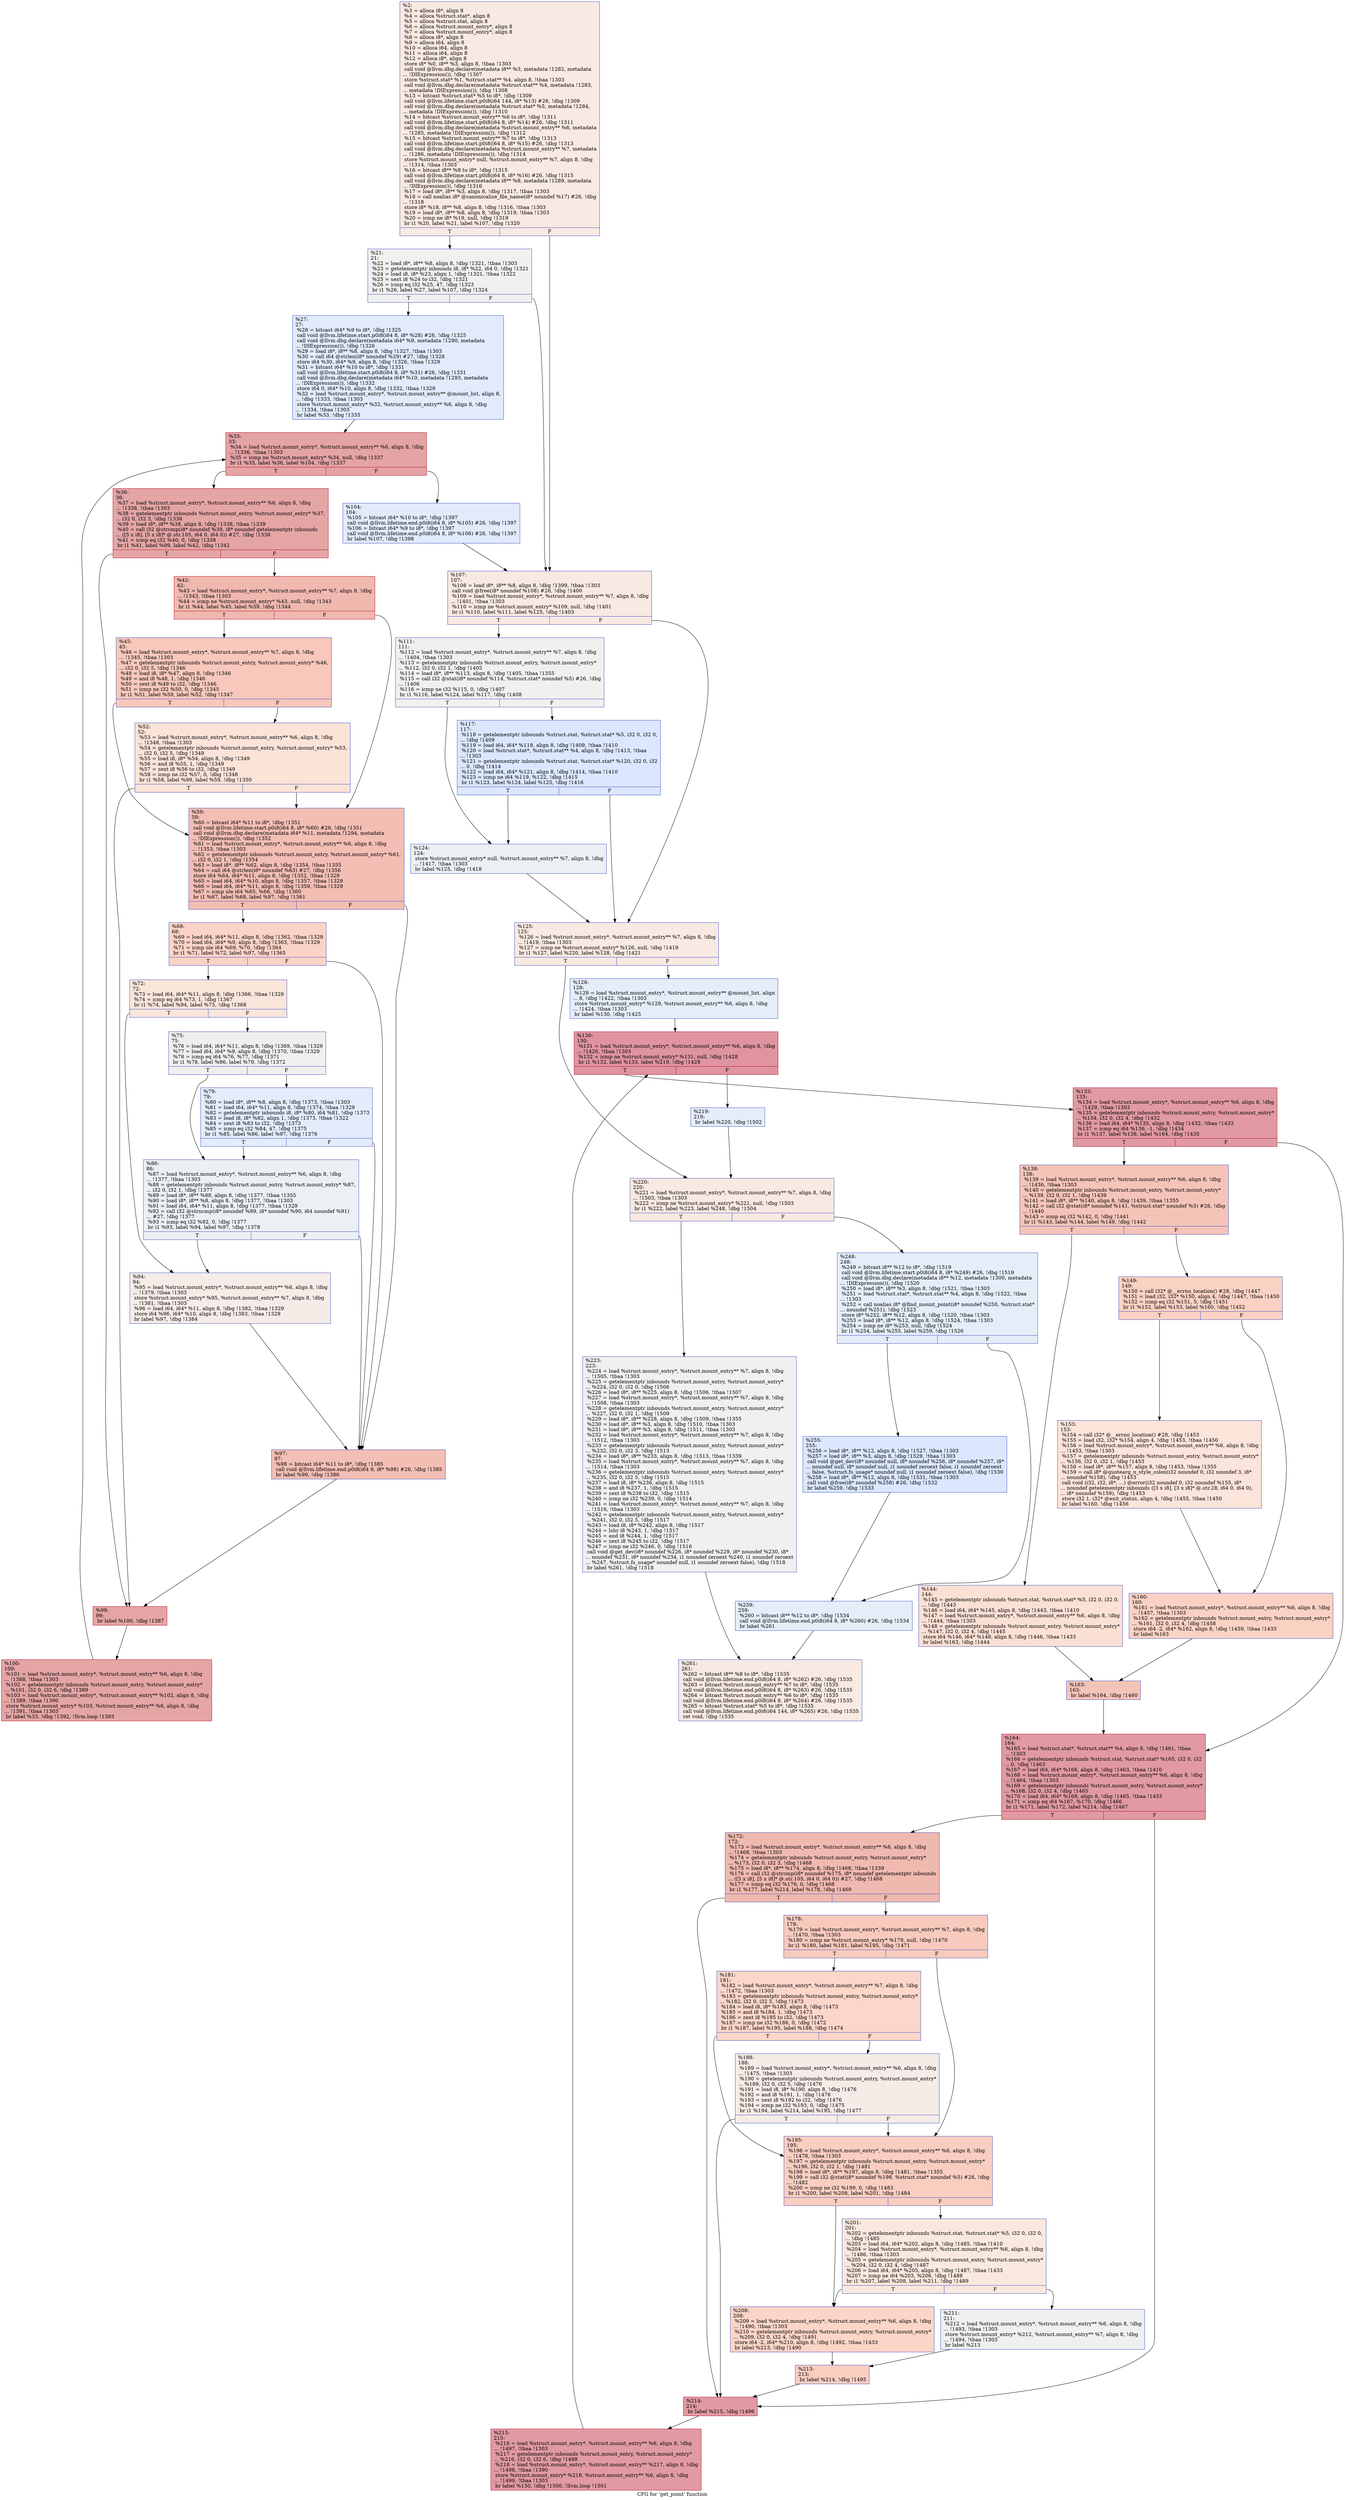 digraph "CFG for 'get_point' function" {
	label="CFG for 'get_point' function";

	Node0x1132480 [shape=record,color="#3d50c3ff", style=filled, fillcolor="#efcebd70",label="{%2:\l  %3 = alloca i8*, align 8\l  %4 = alloca %struct.stat*, align 8\l  %5 = alloca %struct.stat, align 8\l  %6 = alloca %struct.mount_entry*, align 8\l  %7 = alloca %struct.mount_entry*, align 8\l  %8 = alloca i8*, align 8\l  %9 = alloca i64, align 8\l  %10 = alloca i64, align 8\l  %11 = alloca i64, align 8\l  %12 = alloca i8*, align 8\l  store i8* %0, i8** %3, align 8, !tbaa !1303\l  call void @llvm.dbg.declare(metadata i8** %3, metadata !1282, metadata\l... !DIExpression()), !dbg !1307\l  store %struct.stat* %1, %struct.stat** %4, align 8, !tbaa !1303\l  call void @llvm.dbg.declare(metadata %struct.stat** %4, metadata !1283,\l... metadata !DIExpression()), !dbg !1308\l  %13 = bitcast %struct.stat* %5 to i8*, !dbg !1309\l  call void @llvm.lifetime.start.p0i8(i64 144, i8* %13) #26, !dbg !1309\l  call void @llvm.dbg.declare(metadata %struct.stat* %5, metadata !1284,\l... metadata !DIExpression()), !dbg !1310\l  %14 = bitcast %struct.mount_entry** %6 to i8*, !dbg !1311\l  call void @llvm.lifetime.start.p0i8(i64 8, i8* %14) #26, !dbg !1311\l  call void @llvm.dbg.declare(metadata %struct.mount_entry** %6, metadata\l... !1285, metadata !DIExpression()), !dbg !1312\l  %15 = bitcast %struct.mount_entry** %7 to i8*, !dbg !1313\l  call void @llvm.lifetime.start.p0i8(i64 8, i8* %15) #26, !dbg !1313\l  call void @llvm.dbg.declare(metadata %struct.mount_entry** %7, metadata\l... !1286, metadata !DIExpression()), !dbg !1314\l  store %struct.mount_entry* null, %struct.mount_entry** %7, align 8, !dbg\l... !1314, !tbaa !1303\l  %16 = bitcast i8** %8 to i8*, !dbg !1315\l  call void @llvm.lifetime.start.p0i8(i64 8, i8* %16) #26, !dbg !1315\l  call void @llvm.dbg.declare(metadata i8** %8, metadata !1289, metadata\l... !DIExpression()), !dbg !1316\l  %17 = load i8*, i8** %3, align 8, !dbg !1317, !tbaa !1303\l  %18 = call noalias i8* @canonicalize_file_name(i8* noundef %17) #26, !dbg\l... !1318\l  store i8* %18, i8** %8, align 8, !dbg !1316, !tbaa !1303\l  %19 = load i8*, i8** %8, align 8, !dbg !1319, !tbaa !1303\l  %20 = icmp ne i8* %19, null, !dbg !1319\l  br i1 %20, label %21, label %107, !dbg !1320\l|{<s0>T|<s1>F}}"];
	Node0x1132480:s0 -> Node0x1132610;
	Node0x1132480:s1 -> Node0x1132bb0;
	Node0x1132610 [shape=record,color="#3d50c3ff", style=filled, fillcolor="#dedcdb70",label="{%21:\l21:                                               \l  %22 = load i8*, i8** %8, align 8, !dbg !1321, !tbaa !1303\l  %23 = getelementptr inbounds i8, i8* %22, i64 0, !dbg !1321\l  %24 = load i8, i8* %23, align 1, !dbg !1321, !tbaa !1322\l  %25 = sext i8 %24 to i32, !dbg !1321\l  %26 = icmp eq i32 %25, 47, !dbg !1323\l  br i1 %26, label %27, label %107, !dbg !1324\l|{<s0>T|<s1>F}}"];
	Node0x1132610:s0 -> Node0x1132660;
	Node0x1132610:s1 -> Node0x1132bb0;
	Node0x1132660 [shape=record,color="#3d50c3ff", style=filled, fillcolor="#bbd1f870",label="{%27:\l27:                                               \l  %28 = bitcast i64* %9 to i8*, !dbg !1325\l  call void @llvm.lifetime.start.p0i8(i64 8, i8* %28) #26, !dbg !1325\l  call void @llvm.dbg.declare(metadata i64* %9, metadata !1290, metadata\l... !DIExpression()), !dbg !1326\l  %29 = load i8*, i8** %8, align 8, !dbg !1327, !tbaa !1303\l  %30 = call i64 @strlen(i8* noundef %29) #27, !dbg !1328\l  store i64 %30, i64* %9, align 8, !dbg !1326, !tbaa !1329\l  %31 = bitcast i64* %10 to i8*, !dbg !1331\l  call void @llvm.lifetime.start.p0i8(i64 8, i8* %31) #26, !dbg !1331\l  call void @llvm.dbg.declare(metadata i64* %10, metadata !1293, metadata\l... !DIExpression()), !dbg !1332\l  store i64 0, i64* %10, align 8, !dbg !1332, !tbaa !1329\l  %32 = load %struct.mount_entry*, %struct.mount_entry** @mount_list, align 8,\l... !dbg !1333, !tbaa !1303\l  store %struct.mount_entry* %32, %struct.mount_entry** %6, align 8, !dbg\l... !1334, !tbaa !1303\l  br label %33, !dbg !1335\l}"];
	Node0x1132660 -> Node0x11326b0;
	Node0x11326b0 [shape=record,color="#b70d28ff", style=filled, fillcolor="#c32e3170",label="{%33:\l33:                                               \l  %34 = load %struct.mount_entry*, %struct.mount_entry** %6, align 8, !dbg\l... !1336, !tbaa !1303\l  %35 = icmp ne %struct.mount_entry* %34, null, !dbg !1337\l  br i1 %35, label %36, label %104, !dbg !1337\l|{<s0>T|<s1>F}}"];
	Node0x11326b0:s0 -> Node0x1132700;
	Node0x11326b0:s1 -> Node0x1132b60;
	Node0x1132700 [shape=record,color="#b70d28ff", style=filled, fillcolor="#c5333470",label="{%36:\l36:                                               \l  %37 = load %struct.mount_entry*, %struct.mount_entry** %6, align 8, !dbg\l... !1338, !tbaa !1303\l  %38 = getelementptr inbounds %struct.mount_entry, %struct.mount_entry* %37,\l... i32 0, i32 3, !dbg !1338\l  %39 = load i8*, i8** %38, align 8, !dbg !1338, !tbaa !1339\l  %40 = call i32 @strcmp(i8* noundef %39, i8* noundef getelementptr inbounds\l... ([5 x i8], [5 x i8]* @.str.105, i64 0, i64 0)) #27, !dbg !1338\l  %41 = icmp eq i32 %40, 0, !dbg !1338\l  br i1 %41, label %99, label %42, !dbg !1342\l|{<s0>T|<s1>F}}"];
	Node0x1132700:s0 -> Node0x1132ac0;
	Node0x1132700:s1 -> Node0x1132750;
	Node0x1132750 [shape=record,color="#b70d28ff", style=filled, fillcolor="#dc5d4a70",label="{%42:\l42:                                               \l  %43 = load %struct.mount_entry*, %struct.mount_entry** %7, align 8, !dbg\l... !1343, !tbaa !1303\l  %44 = icmp ne %struct.mount_entry* %43, null, !dbg !1343\l  br i1 %44, label %45, label %59, !dbg !1344\l|{<s0>T|<s1>F}}"];
	Node0x1132750:s0 -> Node0x11327a0;
	Node0x1132750:s1 -> Node0x1132840;
	Node0x11327a0 [shape=record,color="#3d50c3ff", style=filled, fillcolor="#ed836670",label="{%45:\l45:                                               \l  %46 = load %struct.mount_entry*, %struct.mount_entry** %7, align 8, !dbg\l... !1345, !tbaa !1303\l  %47 = getelementptr inbounds %struct.mount_entry, %struct.mount_entry* %46,\l... i32 0, i32 5, !dbg !1346\l  %48 = load i8, i8* %47, align 8, !dbg !1346\l  %49 = and i8 %48, 1, !dbg !1346\l  %50 = zext i8 %49 to i32, !dbg !1346\l  %51 = icmp ne i32 %50, 0, !dbg !1345\l  br i1 %51, label %59, label %52, !dbg !1347\l|{<s0>T|<s1>F}}"];
	Node0x11327a0:s0 -> Node0x1132840;
	Node0x11327a0:s1 -> Node0x11327f0;
	Node0x11327f0 [shape=record,color="#3d50c3ff", style=filled, fillcolor="#f6bfa670",label="{%52:\l52:                                               \l  %53 = load %struct.mount_entry*, %struct.mount_entry** %6, align 8, !dbg\l... !1348, !tbaa !1303\l  %54 = getelementptr inbounds %struct.mount_entry, %struct.mount_entry* %53,\l... i32 0, i32 5, !dbg !1349\l  %55 = load i8, i8* %54, align 8, !dbg !1349\l  %56 = and i8 %55, 1, !dbg !1349\l  %57 = zext i8 %56 to i32, !dbg !1349\l  %58 = icmp ne i32 %57, 0, !dbg !1348\l  br i1 %58, label %99, label %59, !dbg !1350\l|{<s0>T|<s1>F}}"];
	Node0x11327f0:s0 -> Node0x1132ac0;
	Node0x11327f0:s1 -> Node0x1132840;
	Node0x1132840 [shape=record,color="#3d50c3ff", style=filled, fillcolor="#e36c5570",label="{%59:\l59:                                               \l  %60 = bitcast i64* %11 to i8*, !dbg !1351\l  call void @llvm.lifetime.start.p0i8(i64 8, i8* %60) #26, !dbg !1351\l  call void @llvm.dbg.declare(metadata i64* %11, metadata !1294, metadata\l... !DIExpression()), !dbg !1352\l  %61 = load %struct.mount_entry*, %struct.mount_entry** %6, align 8, !dbg\l... !1353, !tbaa !1303\l  %62 = getelementptr inbounds %struct.mount_entry, %struct.mount_entry* %61,\l... i32 0, i32 1, !dbg !1354\l  %63 = load i8*, i8** %62, align 8, !dbg !1354, !tbaa !1355\l  %64 = call i64 @strlen(i8* noundef %63) #27, !dbg !1356\l  store i64 %64, i64* %11, align 8, !dbg !1352, !tbaa !1329\l  %65 = load i64, i64* %10, align 8, !dbg !1357, !tbaa !1329\l  %66 = load i64, i64* %11, align 8, !dbg !1359, !tbaa !1329\l  %67 = icmp ule i64 %65, %66, !dbg !1360\l  br i1 %67, label %68, label %97, !dbg !1361\l|{<s0>T|<s1>F}}"];
	Node0x1132840:s0 -> Node0x1132890;
	Node0x1132840:s1 -> Node0x1132a70;
	Node0x1132890 [shape=record,color="#3d50c3ff", style=filled, fillcolor="#f59c7d70",label="{%68:\l68:                                               \l  %69 = load i64, i64* %11, align 8, !dbg !1362, !tbaa !1329\l  %70 = load i64, i64* %9, align 8, !dbg !1363, !tbaa !1329\l  %71 = icmp ule i64 %69, %70, !dbg !1364\l  br i1 %71, label %72, label %97, !dbg !1365\l|{<s0>T|<s1>F}}"];
	Node0x1132890:s0 -> Node0x11328e0;
	Node0x1132890:s1 -> Node0x1132a70;
	Node0x11328e0 [shape=record,color="#3d50c3ff", style=filled, fillcolor="#f4c5ad70",label="{%72:\l72:                                               \l  %73 = load i64, i64* %11, align 8, !dbg !1366, !tbaa !1329\l  %74 = icmp eq i64 %73, 1, !dbg !1367\l  br i1 %74, label %94, label %75, !dbg !1368\l|{<s0>T|<s1>F}}"];
	Node0x11328e0:s0 -> Node0x1132a20;
	Node0x11328e0:s1 -> Node0x1132930;
	Node0x1132930 [shape=record,color="#3d50c3ff", style=filled, fillcolor="#e0dbd870",label="{%75:\l75:                                               \l  %76 = load i64, i64* %11, align 8, !dbg !1369, !tbaa !1329\l  %77 = load i64, i64* %9, align 8, !dbg !1370, !tbaa !1329\l  %78 = icmp eq i64 %76, %77, !dbg !1371\l  br i1 %78, label %86, label %79, !dbg !1372\l|{<s0>T|<s1>F}}"];
	Node0x1132930:s0 -> Node0x11329d0;
	Node0x1132930:s1 -> Node0x1132980;
	Node0x1132980 [shape=record,color="#3d50c3ff", style=filled, fillcolor="#bfd3f670",label="{%79:\l79:                                               \l  %80 = load i8*, i8** %8, align 8, !dbg !1373, !tbaa !1303\l  %81 = load i64, i64* %11, align 8, !dbg !1374, !tbaa !1329\l  %82 = getelementptr inbounds i8, i8* %80, i64 %81, !dbg !1373\l  %83 = load i8, i8* %82, align 1, !dbg !1373, !tbaa !1322\l  %84 = sext i8 %83 to i32, !dbg !1373\l  %85 = icmp eq i32 %84, 47, !dbg !1375\l  br i1 %85, label %86, label %97, !dbg !1376\l|{<s0>T|<s1>F}}"];
	Node0x1132980:s0 -> Node0x11329d0;
	Node0x1132980:s1 -> Node0x1132a70;
	Node0x11329d0 [shape=record,color="#3d50c3ff", style=filled, fillcolor="#d4dbe670",label="{%86:\l86:                                               \l  %87 = load %struct.mount_entry*, %struct.mount_entry** %6, align 8, !dbg\l... !1377, !tbaa !1303\l  %88 = getelementptr inbounds %struct.mount_entry, %struct.mount_entry* %87,\l... i32 0, i32 1, !dbg !1377\l  %89 = load i8*, i8** %88, align 8, !dbg !1377, !tbaa !1355\l  %90 = load i8*, i8** %8, align 8, !dbg !1377, !tbaa !1303\l  %91 = load i64, i64* %11, align 8, !dbg !1377, !tbaa !1329\l  %92 = call i32 @strncmp(i8* noundef %89, i8* noundef %90, i64 noundef %91)\l... #27, !dbg !1377\l  %93 = icmp eq i32 %92, 0, !dbg !1377\l  br i1 %93, label %94, label %97, !dbg !1378\l|{<s0>T|<s1>F}}"];
	Node0x11329d0:s0 -> Node0x1132a20;
	Node0x11329d0:s1 -> Node0x1132a70;
	Node0x1132a20 [shape=record,color="#3d50c3ff", style=filled, fillcolor="#ead5c970",label="{%94:\l94:                                               \l  %95 = load %struct.mount_entry*, %struct.mount_entry** %6, align 8, !dbg\l... !1379, !tbaa !1303\l  store %struct.mount_entry* %95, %struct.mount_entry** %7, align 8, !dbg\l... !1381, !tbaa !1303\l  %96 = load i64, i64* %11, align 8, !dbg !1382, !tbaa !1329\l  store i64 %96, i64* %10, align 8, !dbg !1383, !tbaa !1329\l  br label %97, !dbg !1384\l}"];
	Node0x1132a20 -> Node0x1132a70;
	Node0x1132a70 [shape=record,color="#3d50c3ff", style=filled, fillcolor="#e36c5570",label="{%97:\l97:                                               \l  %98 = bitcast i64* %11 to i8*, !dbg !1385\l  call void @llvm.lifetime.end.p0i8(i64 8, i8* %98) #26, !dbg !1385\l  br label %99, !dbg !1386\l}"];
	Node0x1132a70 -> Node0x1132ac0;
	Node0x1132ac0 [shape=record,color="#b70d28ff", style=filled, fillcolor="#c5333470",label="{%99:\l99:                                               \l  br label %100, !dbg !1387\l}"];
	Node0x1132ac0 -> Node0x1132b10;
	Node0x1132b10 [shape=record,color="#b70d28ff", style=filled, fillcolor="#c5333470",label="{%100:\l100:                                              \l  %101 = load %struct.mount_entry*, %struct.mount_entry** %6, align 8, !dbg\l... !1388, !tbaa !1303\l  %102 = getelementptr inbounds %struct.mount_entry, %struct.mount_entry*\l... %101, i32 0, i32 6, !dbg !1389\l  %103 = load %struct.mount_entry*, %struct.mount_entry** %102, align 8, !dbg\l... !1389, !tbaa !1390\l  store %struct.mount_entry* %103, %struct.mount_entry** %6, align 8, !dbg\l... !1391, !tbaa !1303\l  br label %33, !dbg !1392, !llvm.loop !1393\l}"];
	Node0x1132b10 -> Node0x11326b0;
	Node0x1132b60 [shape=record,color="#3d50c3ff", style=filled, fillcolor="#bbd1f870",label="{%104:\l104:                                              \l  %105 = bitcast i64* %10 to i8*, !dbg !1397\l  call void @llvm.lifetime.end.p0i8(i64 8, i8* %105) #26, !dbg !1397\l  %106 = bitcast i64* %9 to i8*, !dbg !1397\l  call void @llvm.lifetime.end.p0i8(i64 8, i8* %106) #26, !dbg !1397\l  br label %107, !dbg !1398\l}"];
	Node0x1132b60 -> Node0x1132bb0;
	Node0x1132bb0 [shape=record,color="#3d50c3ff", style=filled, fillcolor="#efcebd70",label="{%107:\l107:                                              \l  %108 = load i8*, i8** %8, align 8, !dbg !1399, !tbaa !1303\l  call void @free(i8* noundef %108) #26, !dbg !1400\l  %109 = load %struct.mount_entry*, %struct.mount_entry** %7, align 8, !dbg\l... !1401, !tbaa !1303\l  %110 = icmp ne %struct.mount_entry* %109, null, !dbg !1401\l  br i1 %110, label %111, label %125, !dbg !1403\l|{<s0>T|<s1>F}}"];
	Node0x1132bb0:s0 -> Node0x1132c00;
	Node0x1132bb0:s1 -> Node0x1132cf0;
	Node0x1132c00 [shape=record,color="#3d50c3ff", style=filled, fillcolor="#dedcdb70",label="{%111:\l111:                                              \l  %112 = load %struct.mount_entry*, %struct.mount_entry** %7, align 8, !dbg\l... !1404, !tbaa !1303\l  %113 = getelementptr inbounds %struct.mount_entry, %struct.mount_entry*\l... %112, i32 0, i32 1, !dbg !1405\l  %114 = load i8*, i8** %113, align 8, !dbg !1405, !tbaa !1355\l  %115 = call i32 @stat(i8* noundef %114, %struct.stat* noundef %5) #26, !dbg\l... !1406\l  %116 = icmp ne i32 %115, 0, !dbg !1407\l  br i1 %116, label %124, label %117, !dbg !1408\l|{<s0>T|<s1>F}}"];
	Node0x1132c00:s0 -> Node0x1132ca0;
	Node0x1132c00:s1 -> Node0x1132c50;
	Node0x1132c50 [shape=record,color="#3d50c3ff", style=filled, fillcolor="#aec9fc70",label="{%117:\l117:                                              \l  %118 = getelementptr inbounds %struct.stat, %struct.stat* %5, i32 0, i32 0,\l... !dbg !1409\l  %119 = load i64, i64* %118, align 8, !dbg !1409, !tbaa !1410\l  %120 = load %struct.stat*, %struct.stat** %4, align 8, !dbg !1413, !tbaa\l... !1303\l  %121 = getelementptr inbounds %struct.stat, %struct.stat* %120, i32 0, i32\l... 0, !dbg !1414\l  %122 = load i64, i64* %121, align 8, !dbg !1414, !tbaa !1410\l  %123 = icmp ne i64 %119, %122, !dbg !1415\l  br i1 %123, label %124, label %125, !dbg !1416\l|{<s0>T|<s1>F}}"];
	Node0x1132c50:s0 -> Node0x1132ca0;
	Node0x1132c50:s1 -> Node0x1132cf0;
	Node0x1132ca0 [shape=record,color="#3d50c3ff", style=filled, fillcolor="#d6dce470",label="{%124:\l124:                                              \l  store %struct.mount_entry* null, %struct.mount_entry** %7, align 8, !dbg\l... !1417, !tbaa !1303\l  br label %125, !dbg !1418\l}"];
	Node0x1132ca0 -> Node0x1132cf0;
	Node0x1132cf0 [shape=record,color="#3d50c3ff", style=filled, fillcolor="#efcebd70",label="{%125:\l125:                                              \l  %126 = load %struct.mount_entry*, %struct.mount_entry** %7, align 8, !dbg\l... !1419, !tbaa !1303\l  %127 = icmp ne %struct.mount_entry* %126, null, !dbg !1419\l  br i1 %127, label %220, label %128, !dbg !1421\l|{<s0>T|<s1>F}}"];
	Node0x1132cf0:s0 -> Node0x1133420;
	Node0x1132cf0:s1 -> Node0x1132d40;
	Node0x1132d40 [shape=record,color="#3d50c3ff", style=filled, fillcolor="#c5d6f270",label="{%128:\l128:                                              \l  %129 = load %struct.mount_entry*, %struct.mount_entry** @mount_list, align\l... 8, !dbg !1422, !tbaa !1303\l  store %struct.mount_entry* %129, %struct.mount_entry** %6, align 8, !dbg\l... !1424, !tbaa !1303\l  br label %130, !dbg !1425\l}"];
	Node0x1132d40 -> Node0x1132d90;
	Node0x1132d90 [shape=record,color="#b70d28ff", style=filled, fillcolor="#b70d2870",label="{%130:\l130:                                              \l  %131 = load %struct.mount_entry*, %struct.mount_entry** %6, align 8, !dbg\l... !1426, !tbaa !1303\l  %132 = icmp ne %struct.mount_entry* %131, null, !dbg !1428\l  br i1 %132, label %133, label %219, !dbg !1428\l|{<s0>T|<s1>F}}"];
	Node0x1132d90:s0 -> Node0x1132de0;
	Node0x1132d90:s1 -> Node0x11333d0;
	Node0x1132de0 [shape=record,color="#b70d28ff", style=filled, fillcolor="#bb1b2c70",label="{%133:\l133:                                              \l  %134 = load %struct.mount_entry*, %struct.mount_entry** %6, align 8, !dbg\l... !1429, !tbaa !1303\l  %135 = getelementptr inbounds %struct.mount_entry, %struct.mount_entry*\l... %134, i32 0, i32 4, !dbg !1432\l  %136 = load i64, i64* %135, align 8, !dbg !1432, !tbaa !1433\l  %137 = icmp eq i64 %136, -1, !dbg !1434\l  br i1 %137, label %138, label %164, !dbg !1435\l|{<s0>T|<s1>F}}"];
	Node0x1132de0:s0 -> Node0x1132e30;
	Node0x1132de0:s1 -> Node0x1133010;
	Node0x1132e30 [shape=record,color="#3d50c3ff", style=filled, fillcolor="#e97a5f70",label="{%138:\l138:                                              \l  %139 = load %struct.mount_entry*, %struct.mount_entry** %6, align 8, !dbg\l... !1436, !tbaa !1303\l  %140 = getelementptr inbounds %struct.mount_entry, %struct.mount_entry*\l... %139, i32 0, i32 1, !dbg !1439\l  %141 = load i8*, i8** %140, align 8, !dbg !1439, !tbaa !1355\l  %142 = call i32 @stat(i8* noundef %141, %struct.stat* noundef %5) #26, !dbg\l... !1440\l  %143 = icmp eq i32 %142, 0, !dbg !1441\l  br i1 %143, label %144, label %149, !dbg !1442\l|{<s0>T|<s1>F}}"];
	Node0x1132e30:s0 -> Node0x1132e80;
	Node0x1132e30:s1 -> Node0x1132ed0;
	Node0x1132e80 [shape=record,color="#3d50c3ff", style=filled, fillcolor="#f7b99e70",label="{%144:\l144:                                              \l  %145 = getelementptr inbounds %struct.stat, %struct.stat* %5, i32 0, i32 0,\l... !dbg !1443\l  %146 = load i64, i64* %145, align 8, !dbg !1443, !tbaa !1410\l  %147 = load %struct.mount_entry*, %struct.mount_entry** %6, align 8, !dbg\l... !1444, !tbaa !1303\l  %148 = getelementptr inbounds %struct.mount_entry, %struct.mount_entry*\l... %147, i32 0, i32 4, !dbg !1445\l  store i64 %146, i64* %148, align 8, !dbg !1446, !tbaa !1433\l  br label %163, !dbg !1444\l}"];
	Node0x1132e80 -> Node0x1132fc0;
	Node0x1132ed0 [shape=record,color="#3d50c3ff", style=filled, fillcolor="#f4987a70",label="{%149:\l149:                                              \l  %150 = call i32* @__errno_location() #28, !dbg !1447\l  %151 = load i32, i32* %150, align 4, !dbg !1447, !tbaa !1450\l  %152 = icmp eq i32 %151, 5, !dbg !1451\l  br i1 %152, label %153, label %160, !dbg !1452\l|{<s0>T|<s1>F}}"];
	Node0x1132ed0:s0 -> Node0x1132f20;
	Node0x1132ed0:s1 -> Node0x1132f70;
	Node0x1132f20 [shape=record,color="#3d50c3ff", style=filled, fillcolor="#f5c1a970",label="{%153:\l153:                                              \l  %154 = call i32* @__errno_location() #28, !dbg !1453\l  %155 = load i32, i32* %154, align 4, !dbg !1453, !tbaa !1450\l  %156 = load %struct.mount_entry*, %struct.mount_entry** %6, align 8, !dbg\l... !1453, !tbaa !1303\l  %157 = getelementptr inbounds %struct.mount_entry, %struct.mount_entry*\l... %156, i32 0, i32 1, !dbg !1453\l  %158 = load i8*, i8** %157, align 8, !dbg !1453, !tbaa !1355\l  %159 = call i8* @quotearg_n_style_colon(i32 noundef 0, i32 noundef 3, i8*\l... noundef %158), !dbg !1453\l  call void (i32, i32, i8*, ...) @error(i32 noundef 0, i32 noundef %155, i8*\l... noundef getelementptr inbounds ([3 x i8], [3 x i8]* @.str.28, i64 0, i64 0),\l... i8* noundef %159), !dbg !1453\l  store i32 1, i32* @exit_status, align 4, !dbg !1455, !tbaa !1450\l  br label %160, !dbg !1456\l}"];
	Node0x1132f20 -> Node0x1132f70;
	Node0x1132f70 [shape=record,color="#3d50c3ff", style=filled, fillcolor="#f4987a70",label="{%160:\l160:                                              \l  %161 = load %struct.mount_entry*, %struct.mount_entry** %6, align 8, !dbg\l... !1457, !tbaa !1303\l  %162 = getelementptr inbounds %struct.mount_entry, %struct.mount_entry*\l... %161, i32 0, i32 4, !dbg !1458\l  store i64 -2, i64* %162, align 8, !dbg !1459, !tbaa !1433\l  br label %163\l}"];
	Node0x1132f70 -> Node0x1132fc0;
	Node0x1132fc0 [shape=record,color="#3d50c3ff", style=filled, fillcolor="#e97a5f70",label="{%163:\l163:                                              \l  br label %164, !dbg !1460\l}"];
	Node0x1132fc0 -> Node0x1133010;
	Node0x1133010 [shape=record,color="#b70d28ff", style=filled, fillcolor="#bb1b2c70",label="{%164:\l164:                                              \l  %165 = load %struct.stat*, %struct.stat** %4, align 8, !dbg !1461, !tbaa\l... !1303\l  %166 = getelementptr inbounds %struct.stat, %struct.stat* %165, i32 0, i32\l... 0, !dbg !1463\l  %167 = load i64, i64* %166, align 8, !dbg !1463, !tbaa !1410\l  %168 = load %struct.mount_entry*, %struct.mount_entry** %6, align 8, !dbg\l... !1464, !tbaa !1303\l  %169 = getelementptr inbounds %struct.mount_entry, %struct.mount_entry*\l... %168, i32 0, i32 4, !dbg !1465\l  %170 = load i64, i64* %169, align 8, !dbg !1465, !tbaa !1433\l  %171 = icmp eq i64 %167, %170, !dbg !1466\l  br i1 %171, label %172, label %214, !dbg !1467\l|{<s0>T|<s1>F}}"];
	Node0x1133010:s0 -> Node0x1133060;
	Node0x1133010:s1 -> Node0x1133330;
	Node0x1133060 [shape=record,color="#3d50c3ff", style=filled, fillcolor="#de614d70",label="{%172:\l172:                                              \l  %173 = load %struct.mount_entry*, %struct.mount_entry** %6, align 8, !dbg\l... !1468, !tbaa !1303\l  %174 = getelementptr inbounds %struct.mount_entry, %struct.mount_entry*\l... %173, i32 0, i32 3, !dbg !1468\l  %175 = load i8*, i8** %174, align 8, !dbg !1468, !tbaa !1339\l  %176 = call i32 @strcmp(i8* noundef %175, i8* noundef getelementptr inbounds\l... ([5 x i8], [5 x i8]* @.str.105, i64 0, i64 0)) #27, !dbg !1468\l  %177 = icmp eq i32 %176, 0, !dbg !1468\l  br i1 %177, label %214, label %178, !dbg !1469\l|{<s0>T|<s1>F}}"];
	Node0x1133060:s0 -> Node0x1133330;
	Node0x1133060:s1 -> Node0x11330b0;
	Node0x11330b0 [shape=record,color="#3d50c3ff", style=filled, fillcolor="#ef886b70",label="{%178:\l178:                                              \l  %179 = load %struct.mount_entry*, %struct.mount_entry** %7, align 8, !dbg\l... !1470, !tbaa !1303\l  %180 = icmp ne %struct.mount_entry* %179, null, !dbg !1470\l  br i1 %180, label %181, label %195, !dbg !1471\l|{<s0>T|<s1>F}}"];
	Node0x11330b0:s0 -> Node0x1133100;
	Node0x11330b0:s1 -> Node0x11331a0;
	Node0x1133100 [shape=record,color="#3d50c3ff", style=filled, fillcolor="#f6a38570",label="{%181:\l181:                                              \l  %182 = load %struct.mount_entry*, %struct.mount_entry** %7, align 8, !dbg\l... !1472, !tbaa !1303\l  %183 = getelementptr inbounds %struct.mount_entry, %struct.mount_entry*\l... %182, i32 0, i32 5, !dbg !1473\l  %184 = load i8, i8* %183, align 8, !dbg !1473\l  %185 = and i8 %184, 1, !dbg !1473\l  %186 = zext i8 %185 to i32, !dbg !1473\l  %187 = icmp ne i32 %186, 0, !dbg !1472\l  br i1 %187, label %195, label %188, !dbg !1474\l|{<s0>T|<s1>F}}"];
	Node0x1133100:s0 -> Node0x11331a0;
	Node0x1133100:s1 -> Node0x1133150;
	Node0x1133150 [shape=record,color="#3d50c3ff", style=filled, fillcolor="#ead5c970",label="{%188:\l188:                                              \l  %189 = load %struct.mount_entry*, %struct.mount_entry** %6, align 8, !dbg\l... !1475, !tbaa !1303\l  %190 = getelementptr inbounds %struct.mount_entry, %struct.mount_entry*\l... %189, i32 0, i32 5, !dbg !1476\l  %191 = load i8, i8* %190, align 8, !dbg !1476\l  %192 = and i8 %191, 1, !dbg !1476\l  %193 = zext i8 %192 to i32, !dbg !1476\l  %194 = icmp ne i32 %193, 0, !dbg !1475\l  br i1 %194, label %214, label %195, !dbg !1477\l|{<s0>T|<s1>F}}"];
	Node0x1133150:s0 -> Node0x1133330;
	Node0x1133150:s1 -> Node0x11331a0;
	Node0x11331a0 [shape=record,color="#3d50c3ff", style=filled, fillcolor="#f2907270",label="{%195:\l195:                                              \l  %196 = load %struct.mount_entry*, %struct.mount_entry** %6, align 8, !dbg\l... !1478, !tbaa !1303\l  %197 = getelementptr inbounds %struct.mount_entry, %struct.mount_entry*\l... %196, i32 0, i32 1, !dbg !1481\l  %198 = load i8*, i8** %197, align 8, !dbg !1481, !tbaa !1355\l  %199 = call i32 @stat(i8* noundef %198, %struct.stat* noundef %5) #26, !dbg\l... !1482\l  %200 = icmp ne i32 %199, 0, !dbg !1483\l  br i1 %200, label %208, label %201, !dbg !1484\l|{<s0>T|<s1>F}}"];
	Node0x11331a0:s0 -> Node0x1133240;
	Node0x11331a0:s1 -> Node0x11331f0;
	Node0x11331f0 [shape=record,color="#3d50c3ff", style=filled, fillcolor="#f2cab570",label="{%201:\l201:                                              \l  %202 = getelementptr inbounds %struct.stat, %struct.stat* %5, i32 0, i32 0,\l... !dbg !1485\l  %203 = load i64, i64* %202, align 8, !dbg !1485, !tbaa !1410\l  %204 = load %struct.mount_entry*, %struct.mount_entry** %6, align 8, !dbg\l... !1486, !tbaa !1303\l  %205 = getelementptr inbounds %struct.mount_entry, %struct.mount_entry*\l... %204, i32 0, i32 4, !dbg !1487\l  %206 = load i64, i64* %205, align 8, !dbg !1487, !tbaa !1433\l  %207 = icmp ne i64 %203, %206, !dbg !1488\l  br i1 %207, label %208, label %211, !dbg !1489\l|{<s0>T|<s1>F}}"];
	Node0x11331f0:s0 -> Node0x1133240;
	Node0x11331f0:s1 -> Node0x1133290;
	Node0x1133240 [shape=record,color="#3d50c3ff", style=filled, fillcolor="#f5a08170",label="{%208:\l208:                                              \l  %209 = load %struct.mount_entry*, %struct.mount_entry** %6, align 8, !dbg\l... !1490, !tbaa !1303\l  %210 = getelementptr inbounds %struct.mount_entry, %struct.mount_entry*\l... %209, i32 0, i32 4, !dbg !1491\l  store i64 -2, i64* %210, align 8, !dbg !1492, !tbaa !1433\l  br label %213, !dbg !1490\l}"];
	Node0x1133240 -> Node0x11332e0;
	Node0x1133290 [shape=record,color="#3d50c3ff", style=filled, fillcolor="#d9dce170",label="{%211:\l211:                                              \l  %212 = load %struct.mount_entry*, %struct.mount_entry** %6, align 8, !dbg\l... !1493, !tbaa !1303\l  store %struct.mount_entry* %212, %struct.mount_entry** %7, align 8, !dbg\l... !1494, !tbaa !1303\l  br label %213\l}"];
	Node0x1133290 -> Node0x11332e0;
	Node0x11332e0 [shape=record,color="#3d50c3ff", style=filled, fillcolor="#f2907270",label="{%213:\l213:                                              \l  br label %214, !dbg !1495\l}"];
	Node0x11332e0 -> Node0x1133330;
	Node0x1133330 [shape=record,color="#b70d28ff", style=filled, fillcolor="#bb1b2c70",label="{%214:\l214:                                              \l  br label %215, !dbg !1496\l}"];
	Node0x1133330 -> Node0x1133380;
	Node0x1133380 [shape=record,color="#b70d28ff", style=filled, fillcolor="#bb1b2c70",label="{%215:\l215:                                              \l  %216 = load %struct.mount_entry*, %struct.mount_entry** %6, align 8, !dbg\l... !1497, !tbaa !1303\l  %217 = getelementptr inbounds %struct.mount_entry, %struct.mount_entry*\l... %216, i32 0, i32 6, !dbg !1498\l  %218 = load %struct.mount_entry*, %struct.mount_entry** %217, align 8, !dbg\l... !1498, !tbaa !1390\l  store %struct.mount_entry* %218, %struct.mount_entry** %6, align 8, !dbg\l... !1499, !tbaa !1303\l  br label %130, !dbg !1500, !llvm.loop !1501\l}"];
	Node0x1133380 -> Node0x1132d90;
	Node0x11333d0 [shape=record,color="#3d50c3ff", style=filled, fillcolor="#c5d6f270",label="{%219:\l219:                                              \l  br label %220, !dbg !1502\l}"];
	Node0x11333d0 -> Node0x1133420;
	Node0x1133420 [shape=record,color="#3d50c3ff", style=filled, fillcolor="#efcebd70",label="{%220:\l220:                                              \l  %221 = load %struct.mount_entry*, %struct.mount_entry** %7, align 8, !dbg\l... !1503, !tbaa !1303\l  %222 = icmp ne %struct.mount_entry* %221, null, !dbg !1503\l  br i1 %222, label %223, label %248, !dbg !1504\l|{<s0>T|<s1>F}}"];
	Node0x1133420:s0 -> Node0x1133470;
	Node0x1133420:s1 -> Node0x11334c0;
	Node0x1133470 [shape=record,color="#3d50c3ff", style=filled, fillcolor="#dedcdb70",label="{%223:\l223:                                              \l  %224 = load %struct.mount_entry*, %struct.mount_entry** %7, align 8, !dbg\l... !1505, !tbaa !1303\l  %225 = getelementptr inbounds %struct.mount_entry, %struct.mount_entry*\l... %224, i32 0, i32 0, !dbg !1506\l  %226 = load i8*, i8** %225, align 8, !dbg !1506, !tbaa !1507\l  %227 = load %struct.mount_entry*, %struct.mount_entry** %7, align 8, !dbg\l... !1508, !tbaa !1303\l  %228 = getelementptr inbounds %struct.mount_entry, %struct.mount_entry*\l... %227, i32 0, i32 1, !dbg !1509\l  %229 = load i8*, i8** %228, align 8, !dbg !1509, !tbaa !1355\l  %230 = load i8*, i8** %3, align 8, !dbg !1510, !tbaa !1303\l  %231 = load i8*, i8** %3, align 8, !dbg !1511, !tbaa !1303\l  %232 = load %struct.mount_entry*, %struct.mount_entry** %7, align 8, !dbg\l... !1512, !tbaa !1303\l  %233 = getelementptr inbounds %struct.mount_entry, %struct.mount_entry*\l... %232, i32 0, i32 3, !dbg !1513\l  %234 = load i8*, i8** %233, align 8, !dbg !1513, !tbaa !1339\l  %235 = load %struct.mount_entry*, %struct.mount_entry** %7, align 8, !dbg\l... !1514, !tbaa !1303\l  %236 = getelementptr inbounds %struct.mount_entry, %struct.mount_entry*\l... %235, i32 0, i32 5, !dbg !1515\l  %237 = load i8, i8* %236, align 8, !dbg !1515\l  %238 = and i8 %237, 1, !dbg !1515\l  %239 = zext i8 %238 to i32, !dbg !1515\l  %240 = icmp ne i32 %239, 0, !dbg !1514\l  %241 = load %struct.mount_entry*, %struct.mount_entry** %7, align 8, !dbg\l... !1516, !tbaa !1303\l  %242 = getelementptr inbounds %struct.mount_entry, %struct.mount_entry*\l... %241, i32 0, i32 5, !dbg !1517\l  %243 = load i8, i8* %242, align 8, !dbg !1517\l  %244 = lshr i8 %243, 1, !dbg !1517\l  %245 = and i8 %244, 1, !dbg !1517\l  %246 = zext i8 %245 to i32, !dbg !1517\l  %247 = icmp ne i32 %246, 0, !dbg !1516\l  call void @get_dev(i8* noundef %226, i8* noundef %229, i8* noundef %230, i8*\l... noundef %231, i8* noundef %234, i1 noundef zeroext %240, i1 noundef zeroext\l... %247, %struct.fs_usage* noundef null, i1 noundef zeroext false), !dbg !1518\l  br label %261, !dbg !1518\l}"];
	Node0x1133470 -> Node0x11335b0;
	Node0x11334c0 [shape=record,color="#3d50c3ff", style=filled, fillcolor="#c5d6f270",label="{%248:\l248:                                              \l  %249 = bitcast i8** %12 to i8*, !dbg !1519\l  call void @llvm.lifetime.start.p0i8(i64 8, i8* %249) #26, !dbg !1519\l  call void @llvm.dbg.declare(metadata i8** %12, metadata !1300, metadata\l... !DIExpression()), !dbg !1520\l  %250 = load i8*, i8** %3, align 8, !dbg !1521, !tbaa !1303\l  %251 = load %struct.stat*, %struct.stat** %4, align 8, !dbg !1522, !tbaa\l... !1303\l  %252 = call noalias i8* @find_mount_point(i8* noundef %250, %struct.stat*\l... noundef %251), !dbg !1523\l  store i8* %252, i8** %12, align 8, !dbg !1520, !tbaa !1303\l  %253 = load i8*, i8** %12, align 8, !dbg !1524, !tbaa !1303\l  %254 = icmp ne i8* %253, null, !dbg !1524\l  br i1 %254, label %255, label %259, !dbg !1526\l|{<s0>T|<s1>F}}"];
	Node0x11334c0:s0 -> Node0x1133510;
	Node0x11334c0:s1 -> Node0x1133560;
	Node0x1133510 [shape=record,color="#3d50c3ff", style=filled, fillcolor="#aec9fc70",label="{%255:\l255:                                              \l  %256 = load i8*, i8** %12, align 8, !dbg !1527, !tbaa !1303\l  %257 = load i8*, i8** %3, align 8, !dbg !1529, !tbaa !1303\l  call void @get_dev(i8* noundef null, i8* noundef %256, i8* noundef %257, i8*\l... noundef null, i8* noundef null, i1 noundef zeroext false, i1 noundef zeroext\l... false, %struct.fs_usage* noundef null, i1 noundef zeroext false), !dbg !1530\l  %258 = load i8*, i8** %12, align 8, !dbg !1531, !tbaa !1303\l  call void @free(i8* noundef %258) #26, !dbg !1532\l  br label %259, !dbg !1533\l}"];
	Node0x1133510 -> Node0x1133560;
	Node0x1133560 [shape=record,color="#3d50c3ff", style=filled, fillcolor="#c5d6f270",label="{%259:\l259:                                              \l  %260 = bitcast i8** %12 to i8*, !dbg !1534\l  call void @llvm.lifetime.end.p0i8(i64 8, i8* %260) #26, !dbg !1534\l  br label %261\l}"];
	Node0x1133560 -> Node0x11335b0;
	Node0x11335b0 [shape=record,color="#3d50c3ff", style=filled, fillcolor="#efcebd70",label="{%261:\l261:                                              \l  %262 = bitcast i8** %8 to i8*, !dbg !1535\l  call void @llvm.lifetime.end.p0i8(i64 8, i8* %262) #26, !dbg !1535\l  %263 = bitcast %struct.mount_entry** %7 to i8*, !dbg !1535\l  call void @llvm.lifetime.end.p0i8(i64 8, i8* %263) #26, !dbg !1535\l  %264 = bitcast %struct.mount_entry** %6 to i8*, !dbg !1535\l  call void @llvm.lifetime.end.p0i8(i64 8, i8* %264) #26, !dbg !1535\l  %265 = bitcast %struct.stat* %5 to i8*, !dbg !1535\l  call void @llvm.lifetime.end.p0i8(i64 144, i8* %265) #26, !dbg !1535\l  ret void, !dbg !1535\l}"];
}

